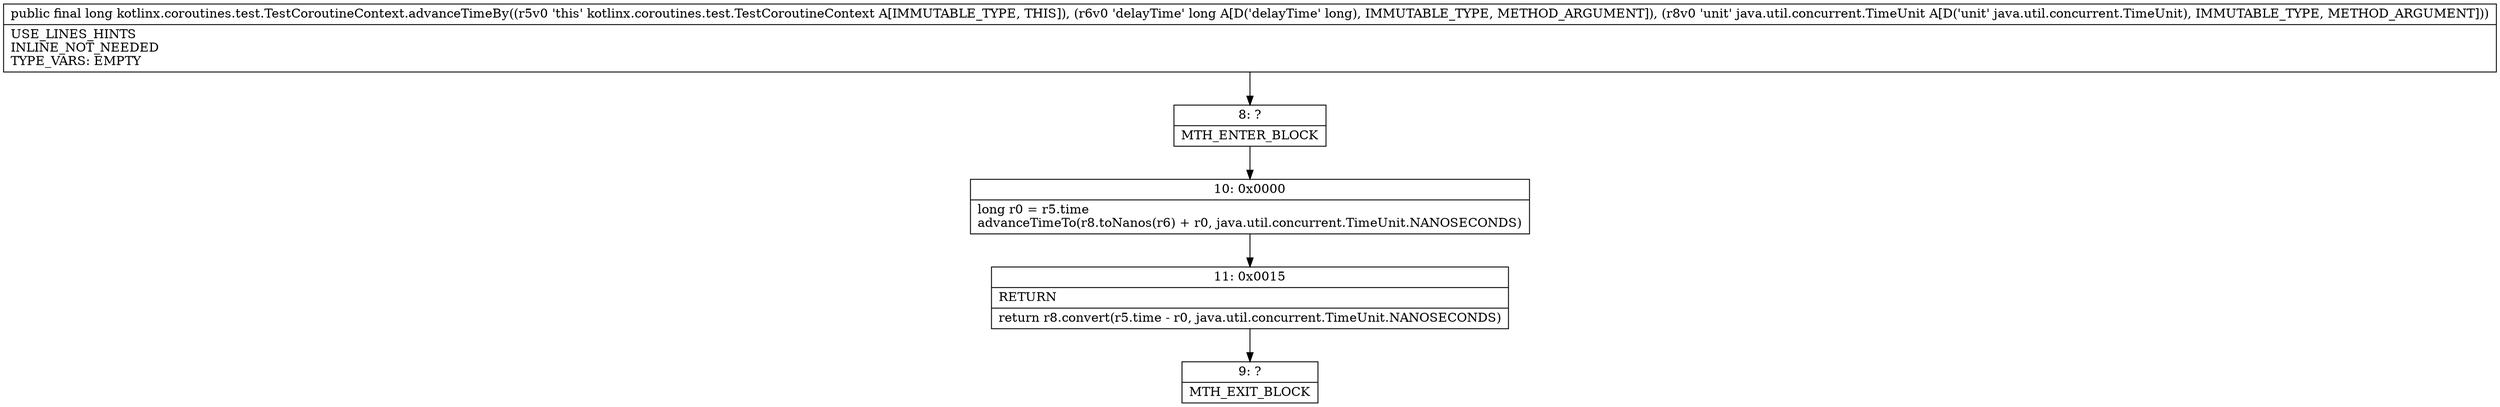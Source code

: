 digraph "CFG forkotlinx.coroutines.test.TestCoroutineContext.advanceTimeBy(JLjava\/util\/concurrent\/TimeUnit;)J" {
Node_8 [shape=record,label="{8\:\ ?|MTH_ENTER_BLOCK\l}"];
Node_10 [shape=record,label="{10\:\ 0x0000|long r0 = r5.time\ladvanceTimeTo(r8.toNanos(r6) + r0, java.util.concurrent.TimeUnit.NANOSECONDS)\l}"];
Node_11 [shape=record,label="{11\:\ 0x0015|RETURN\l|return r8.convert(r5.time \- r0, java.util.concurrent.TimeUnit.NANOSECONDS)\l}"];
Node_9 [shape=record,label="{9\:\ ?|MTH_EXIT_BLOCK\l}"];
MethodNode[shape=record,label="{public final long kotlinx.coroutines.test.TestCoroutineContext.advanceTimeBy((r5v0 'this' kotlinx.coroutines.test.TestCoroutineContext A[IMMUTABLE_TYPE, THIS]), (r6v0 'delayTime' long A[D('delayTime' long), IMMUTABLE_TYPE, METHOD_ARGUMENT]), (r8v0 'unit' java.util.concurrent.TimeUnit A[D('unit' java.util.concurrent.TimeUnit), IMMUTABLE_TYPE, METHOD_ARGUMENT]))  | USE_LINES_HINTS\lINLINE_NOT_NEEDED\lTYPE_VARS: EMPTY\l}"];
MethodNode -> Node_8;Node_8 -> Node_10;
Node_10 -> Node_11;
Node_11 -> Node_9;
}

